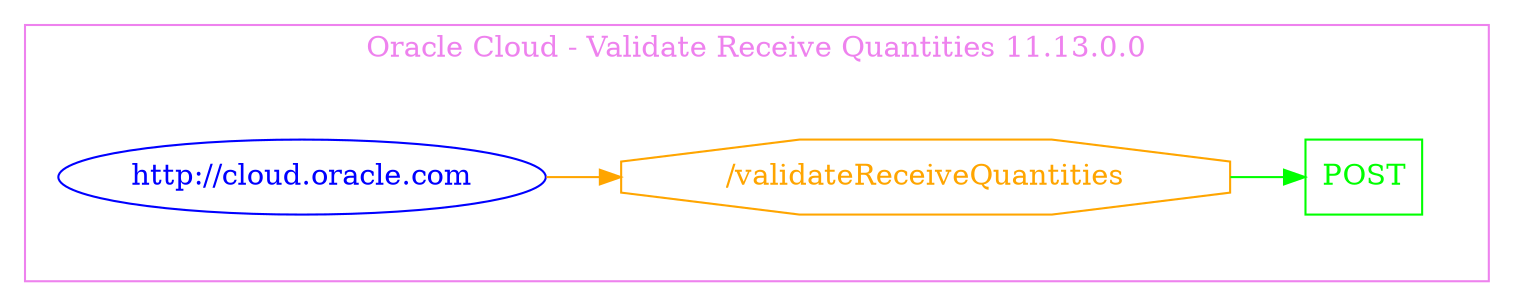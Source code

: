 digraph Cloud_Computing_REST_API {
rankdir="LR";
subgraph cluster_0 {
label="Oracle Cloud - Validate Receive Quantities 11.13.0.0"
color=violet
fontcolor=violet
subgraph cluster_1 {
label=""
color=white
fontcolor=white
node1 [label="http://cloud.oracle.com", shape="ellipse", color="blue", fontcolor="blue"]
node1 -> node2 [color="orange", fontcolor="orange"]
subgraph cluster_2 {
label=""
color=white
fontcolor=white
node2 [label="/validateReceiveQuantities", shape="octagon", color="orange", fontcolor="orange"]
node2 -> node3 [color="green", fontcolor="green"]
subgraph cluster_3 {
label=""
color=white
fontcolor=white
node3 [label="POST", shape="box", color="green", fontcolor="green"]
}
}
}
}
}
